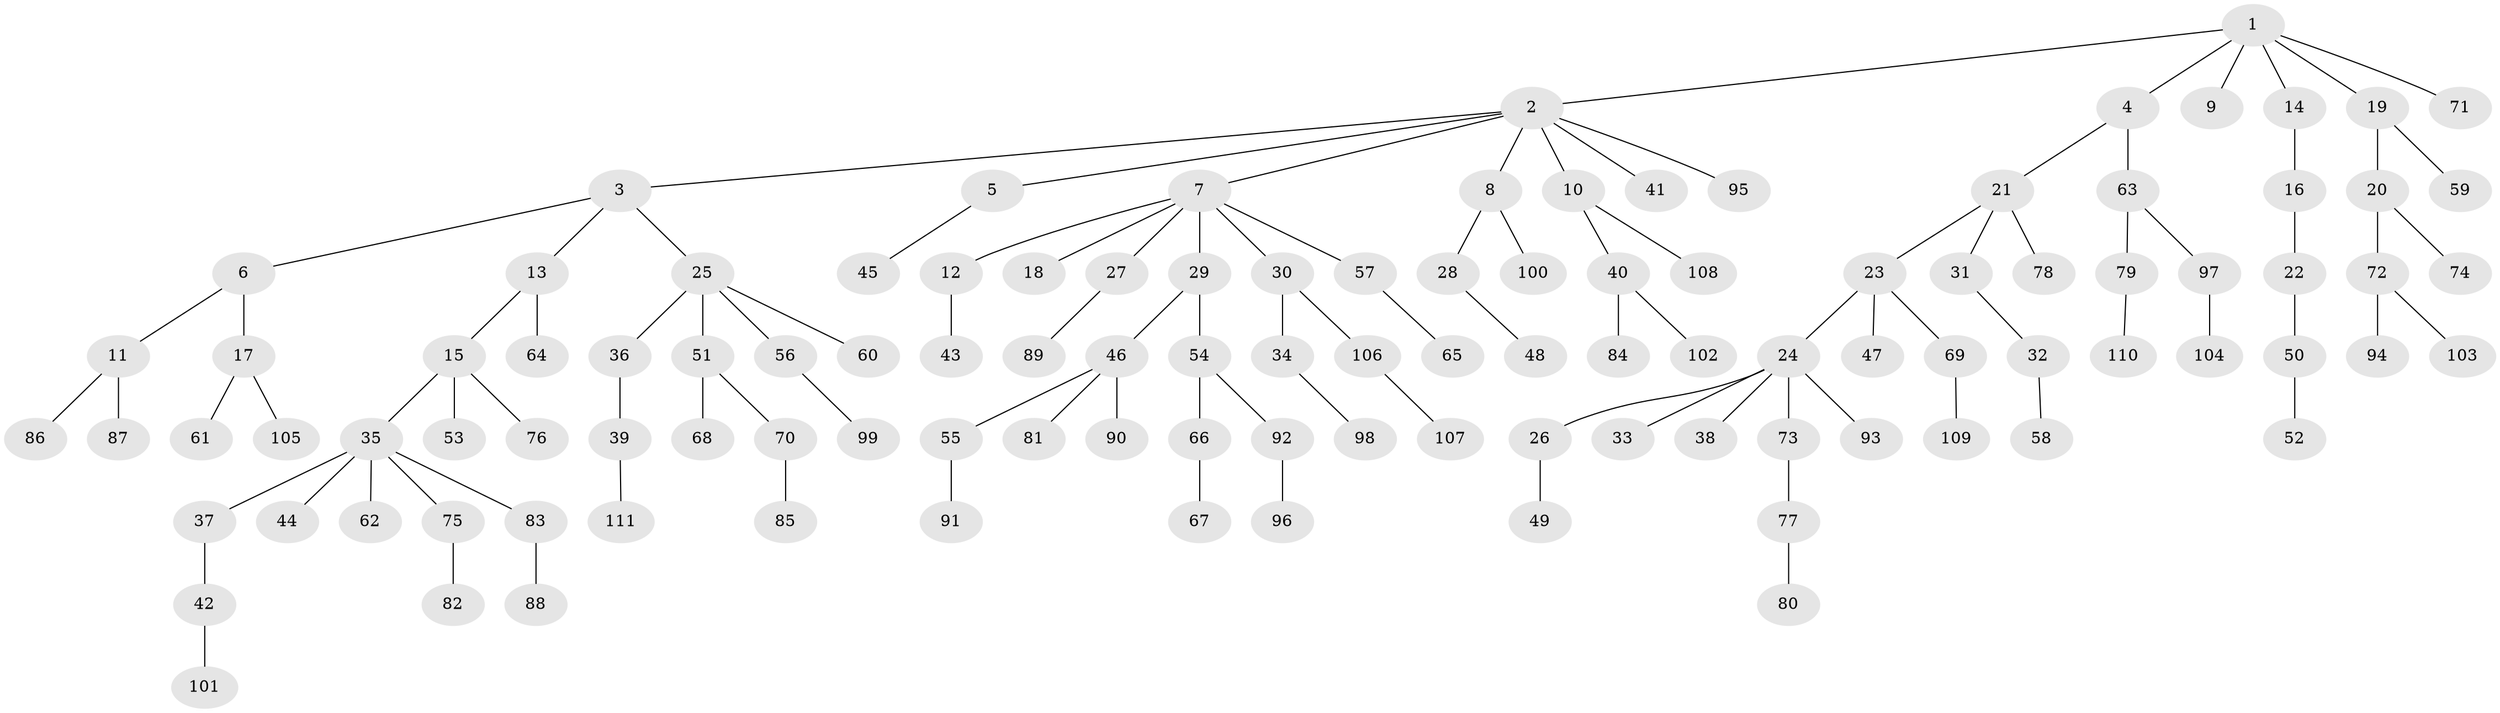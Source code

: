 // Generated by graph-tools (version 1.1) at 2025/15/03/09/25 04:15:22]
// undirected, 111 vertices, 110 edges
graph export_dot {
graph [start="1"]
  node [color=gray90,style=filled];
  1;
  2;
  3;
  4;
  5;
  6;
  7;
  8;
  9;
  10;
  11;
  12;
  13;
  14;
  15;
  16;
  17;
  18;
  19;
  20;
  21;
  22;
  23;
  24;
  25;
  26;
  27;
  28;
  29;
  30;
  31;
  32;
  33;
  34;
  35;
  36;
  37;
  38;
  39;
  40;
  41;
  42;
  43;
  44;
  45;
  46;
  47;
  48;
  49;
  50;
  51;
  52;
  53;
  54;
  55;
  56;
  57;
  58;
  59;
  60;
  61;
  62;
  63;
  64;
  65;
  66;
  67;
  68;
  69;
  70;
  71;
  72;
  73;
  74;
  75;
  76;
  77;
  78;
  79;
  80;
  81;
  82;
  83;
  84;
  85;
  86;
  87;
  88;
  89;
  90;
  91;
  92;
  93;
  94;
  95;
  96;
  97;
  98;
  99;
  100;
  101;
  102;
  103;
  104;
  105;
  106;
  107;
  108;
  109;
  110;
  111;
  1 -- 2;
  1 -- 4;
  1 -- 9;
  1 -- 14;
  1 -- 19;
  1 -- 71;
  2 -- 3;
  2 -- 5;
  2 -- 7;
  2 -- 8;
  2 -- 10;
  2 -- 41;
  2 -- 95;
  3 -- 6;
  3 -- 13;
  3 -- 25;
  4 -- 21;
  4 -- 63;
  5 -- 45;
  6 -- 11;
  6 -- 17;
  7 -- 12;
  7 -- 18;
  7 -- 27;
  7 -- 29;
  7 -- 30;
  7 -- 57;
  8 -- 28;
  8 -- 100;
  10 -- 40;
  10 -- 108;
  11 -- 86;
  11 -- 87;
  12 -- 43;
  13 -- 15;
  13 -- 64;
  14 -- 16;
  15 -- 35;
  15 -- 53;
  15 -- 76;
  16 -- 22;
  17 -- 61;
  17 -- 105;
  19 -- 20;
  19 -- 59;
  20 -- 72;
  20 -- 74;
  21 -- 23;
  21 -- 31;
  21 -- 78;
  22 -- 50;
  23 -- 24;
  23 -- 47;
  23 -- 69;
  24 -- 26;
  24 -- 33;
  24 -- 38;
  24 -- 73;
  24 -- 93;
  25 -- 36;
  25 -- 51;
  25 -- 56;
  25 -- 60;
  26 -- 49;
  27 -- 89;
  28 -- 48;
  29 -- 46;
  29 -- 54;
  30 -- 34;
  30 -- 106;
  31 -- 32;
  32 -- 58;
  34 -- 98;
  35 -- 37;
  35 -- 44;
  35 -- 62;
  35 -- 75;
  35 -- 83;
  36 -- 39;
  37 -- 42;
  39 -- 111;
  40 -- 84;
  40 -- 102;
  42 -- 101;
  46 -- 55;
  46 -- 81;
  46 -- 90;
  50 -- 52;
  51 -- 68;
  51 -- 70;
  54 -- 66;
  54 -- 92;
  55 -- 91;
  56 -- 99;
  57 -- 65;
  63 -- 79;
  63 -- 97;
  66 -- 67;
  69 -- 109;
  70 -- 85;
  72 -- 94;
  72 -- 103;
  73 -- 77;
  75 -- 82;
  77 -- 80;
  79 -- 110;
  83 -- 88;
  92 -- 96;
  97 -- 104;
  106 -- 107;
}
